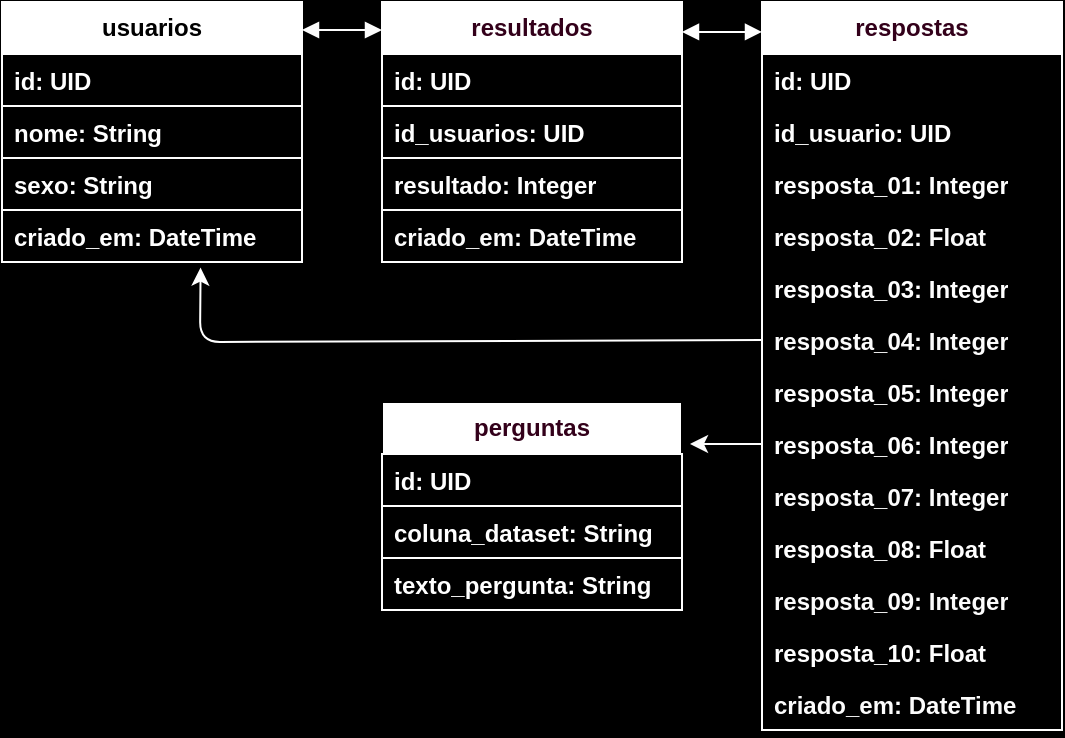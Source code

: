 <mxfile>
    <diagram id="KUBS3LpGTh-H3slircqg" name="Página-1">
        <mxGraphModel dx="833" dy="331" grid="1" gridSize="10" guides="1" tooltips="1" connect="1" arrows="1" fold="1" page="1" pageScale="1" pageWidth="827" pageHeight="1169" background="#000000" math="0" shadow="0">
            <root>
                <mxCell id="0"/>
                <mxCell id="1" parent="0"/>
                <mxCell id="9" value="usuarios" style="swimlane;fontStyle=1;childLayout=stackLayout;horizontal=1;startSize=26;horizontalStack=0;resizeParent=1;resizeParentMax=0;resizeLast=0;collapsible=1;marginBottom=0;whiteSpace=wrap;html=1;strokeColor=#FFFFFF;" parent="1" vertex="1">
                    <mxGeometry x="20" y="30" width="150" height="130" as="geometry"/>
                </mxCell>
                <mxCell id="10" value="id: UID" style="text;strokeColor=#FFFFFF;fillColor=none;align=left;verticalAlign=top;spacingLeft=4;spacingRight=4;overflow=hidden;rotatable=0;points=[[0,0.5],[1,0.5]];portConstraint=eastwest;whiteSpace=wrap;html=1;fontStyle=1;fontColor=#FFFFFF;" parent="9" vertex="1">
                    <mxGeometry y="26" width="150" height="26" as="geometry"/>
                </mxCell>
                <mxCell id="11" value="nome: String" style="text;strokeColor=#FCFCFC;fillColor=none;align=left;verticalAlign=top;spacingLeft=4;spacingRight=4;overflow=hidden;rotatable=0;points=[[0,0.5],[1,0.5]];portConstraint=eastwest;whiteSpace=wrap;html=1;fontStyle=1;fontColor=#FFFFFF;" parent="9" vertex="1">
                    <mxGeometry y="52" width="150" height="26" as="geometry"/>
                </mxCell>
                <mxCell id="12" value="sexo: String" style="text;strokeColor=none;fillColor=none;align=left;verticalAlign=top;spacingLeft=4;spacingRight=4;overflow=hidden;rotatable=0;points=[[0,0.5],[1,0.5]];portConstraint=eastwest;whiteSpace=wrap;html=1;fontStyle=1;fontColor=#FFFFFF;" parent="9" vertex="1">
                    <mxGeometry y="78" width="150" height="26" as="geometry"/>
                </mxCell>
                <mxCell id="14" value="criado_em: DateTime" style="text;strokeColor=#FFFFFF;fillColor=none;align=left;verticalAlign=top;spacingLeft=4;spacingRight=4;overflow=hidden;rotatable=0;points=[[0,0.5],[1,0.5]];portConstraint=eastwest;whiteSpace=wrap;html=1;fontStyle=1;fontColor=#FFFFFF;" parent="9" vertex="1">
                    <mxGeometry y="104" width="150" height="26" as="geometry"/>
                </mxCell>
                <mxCell id="15" value="&lt;font style=&quot;color: rgb(51, 0, 26);&quot;&gt;perguntas&lt;/font&gt;" style="swimlane;fontStyle=1;childLayout=stackLayout;horizontal=1;startSize=26;horizontalStack=0;resizeParent=1;resizeParentMax=0;resizeLast=0;collapsible=1;marginBottom=0;whiteSpace=wrap;html=1;fontColor=#FFFFFF;" parent="1" vertex="1">
                    <mxGeometry x="210" y="230" width="150" height="104" as="geometry"/>
                </mxCell>
                <mxCell id="16" value="id: UID" style="text;align=left;verticalAlign=top;spacingLeft=4;spacingRight=4;overflow=hidden;rotatable=0;points=[[0,0.5],[1,0.5]];portConstraint=eastwest;whiteSpace=wrap;html=1;fontStyle=1;fontColor=#FFFFFF;strokeColor=#FFFFFF;" parent="15" vertex="1">
                    <mxGeometry y="26" width="150" height="26" as="geometry"/>
                </mxCell>
                <mxCell id="18" value="coluna_dataset: String" style="text;align=left;verticalAlign=top;spacingLeft=4;spacingRight=4;overflow=hidden;rotatable=0;points=[[0,0.5],[1,0.5]];portConstraint=eastwest;whiteSpace=wrap;html=1;fontStyle=1;fontColor=#FFFFFF;strokeColor=#FFFFFF;" parent="15" vertex="1">
                    <mxGeometry y="52" width="150" height="26" as="geometry"/>
                </mxCell>
                <mxCell id="19" value="texto_pergunta: String" style="text;align=left;verticalAlign=top;spacingLeft=4;spacingRight=4;overflow=hidden;rotatable=0;points=[[0,0.5],[1,0.5]];portConstraint=eastwest;whiteSpace=wrap;html=1;fontStyle=1;fontColor=#FFFFFF;strokeColor=#FFFFFF;" parent="15" vertex="1">
                    <mxGeometry y="78" width="150" height="26" as="geometry"/>
                </mxCell>
                <mxCell id="32" value="&lt;font style=&quot;color: rgb(51, 0, 26);&quot;&gt;respostas&lt;/font&gt;" style="swimlane;fontStyle=1;childLayout=stackLayout;horizontal=1;startSize=26;horizontalStack=0;resizeParent=1;resizeParentMax=0;resizeLast=0;collapsible=1;marginBottom=0;whiteSpace=wrap;html=1;fontColor=#FFFFFF;strokeColor=#FFFFFF;" parent="1" vertex="1">
                    <mxGeometry x="400" y="30" width="150" height="364" as="geometry"/>
                </mxCell>
                <mxCell id="33" value="id: UID" style="text;align=left;verticalAlign=top;spacingLeft=4;spacingRight=4;overflow=hidden;rotatable=0;points=[[0,0.5],[1,0.5]];portConstraint=eastwest;whiteSpace=wrap;html=1;fontStyle=1;fontColor=#FFFFFF;" parent="32" vertex="1">
                    <mxGeometry y="26" width="150" height="26" as="geometry"/>
                </mxCell>
                <mxCell id="34" value="id_usuario: UID" style="text;align=left;verticalAlign=top;spacingLeft=4;spacingRight=4;overflow=hidden;rotatable=0;points=[[0,0.5],[1,0.5]];portConstraint=eastwest;whiteSpace=wrap;html=1;fontStyle=1;fontColor=#FFFFFF;" parent="32" vertex="1">
                    <mxGeometry y="52" width="150" height="26" as="geometry"/>
                </mxCell>
                <mxCell id="35" value="resposta_01: Integer" style="text;align=left;verticalAlign=top;spacingLeft=4;spacingRight=4;overflow=hidden;rotatable=0;points=[[0,0.5],[1,0.5]];portConstraint=eastwest;whiteSpace=wrap;html=1;fontStyle=1;fontColor=#FFFFFF;" parent="32" vertex="1">
                    <mxGeometry y="78" width="150" height="26" as="geometry"/>
                </mxCell>
                <mxCell id="36" value="&lt;span style=&quot;&quot;&gt;&lt;font style=&quot;color: rgb(252, 252, 252);&quot;&gt;resposta_02: Float&lt;/font&gt;&lt;/span&gt;" style="text;align=left;verticalAlign=top;spacingLeft=4;spacingRight=4;overflow=hidden;rotatable=0;points=[[0,0.5],[1,0.5]];portConstraint=eastwest;whiteSpace=wrap;html=1;fontStyle=1;fontColor=#FFFFFF;" parent="32" vertex="1">
                    <mxGeometry y="104" width="150" height="26" as="geometry"/>
                </mxCell>
                <mxCell id="37" value="&lt;span style=&quot;&quot;&gt;&lt;font style=&quot;color: rgb(255, 255, 255);&quot;&gt;resposta_03: Integer&lt;/font&gt;&lt;/span&gt;" style="text;align=left;verticalAlign=top;spacingLeft=4;spacingRight=4;overflow=hidden;rotatable=0;points=[[0,0.5],[1,0.5]];portConstraint=eastwest;whiteSpace=wrap;html=1;fontStyle=1;fontColor=#FFFFFF;" parent="32" vertex="1">
                    <mxGeometry y="130" width="150" height="26" as="geometry"/>
                </mxCell>
                <mxCell id="38" value="&lt;span style=&quot;&quot;&gt;&lt;font style=&quot;color: rgb(252, 252, 252);&quot;&gt;resposta_04: Integer&lt;/font&gt;&lt;/span&gt;" style="text;align=left;verticalAlign=top;spacingLeft=4;spacingRight=4;overflow=hidden;rotatable=0;points=[[0,0.5],[1,0.5]];portConstraint=eastwest;whiteSpace=wrap;html=1;fontStyle=1;fontColor=#FFFFFF;" parent="32" vertex="1">
                    <mxGeometry y="156" width="150" height="26" as="geometry"/>
                </mxCell>
                <mxCell id="39" value="&lt;span style=&quot;&quot;&gt;&lt;font style=&quot;color: rgb(255, 255, 255);&quot;&gt;resposta_05: Integer&lt;/font&gt;&lt;/span&gt;" style="text;align=left;verticalAlign=top;spacingLeft=4;spacingRight=4;overflow=hidden;rotatable=0;points=[[0,0.5],[1,0.5]];portConstraint=eastwest;whiteSpace=wrap;html=1;fontStyle=1;fontColor=#FFFFFF;" parent="32" vertex="1">
                    <mxGeometry y="182" width="150" height="26" as="geometry"/>
                </mxCell>
                <mxCell id="40" value="&lt;span style=&quot;&quot;&gt;&lt;font style=&quot;color: rgb(255, 255, 255);&quot;&gt;resposta_06: Integer&lt;/font&gt;&lt;/span&gt;" style="text;align=left;verticalAlign=top;spacingLeft=4;spacingRight=4;overflow=hidden;rotatable=0;points=[[0,0.5],[1,0.5]];portConstraint=eastwest;whiteSpace=wrap;html=1;fontStyle=1;fontColor=#FFFFFF;" parent="32" vertex="1">
                    <mxGeometry y="208" width="150" height="26" as="geometry"/>
                </mxCell>
                <mxCell id="42" value="&lt;span style=&quot;&quot;&gt;&lt;font style=&quot;color: rgb(252, 252, 252);&quot;&gt;resposta_07: Integer&lt;/font&gt;&lt;/span&gt;" style="text;align=left;verticalAlign=top;spacingLeft=4;spacingRight=4;overflow=hidden;rotatable=0;points=[[0,0.5],[1,0.5]];portConstraint=eastwest;whiteSpace=wrap;html=1;fontStyle=1;fontColor=#FFFFFF;" parent="32" vertex="1">
                    <mxGeometry y="234" width="150" height="26" as="geometry"/>
                </mxCell>
                <mxCell id="43" value="&lt;span style=&quot;&quot;&gt;&lt;font style=&quot;color: rgb(255, 255, 255);&quot;&gt;resposta_08: Float&lt;/font&gt;&lt;/span&gt;" style="text;align=left;verticalAlign=top;spacingLeft=4;spacingRight=4;overflow=hidden;rotatable=0;points=[[0,0.5],[1,0.5]];portConstraint=eastwest;whiteSpace=wrap;html=1;fontStyle=1;fontColor=#FFFFFF;" parent="32" vertex="1">
                    <mxGeometry y="260" width="150" height="26" as="geometry"/>
                </mxCell>
                <mxCell id="44" value="&lt;span style=&quot;&quot;&gt;&lt;font style=&quot;color: rgb(252, 252, 252);&quot;&gt;resposta_09: Integer&lt;/font&gt;&lt;/span&gt;" style="text;align=left;verticalAlign=top;spacingLeft=4;spacingRight=4;overflow=hidden;rotatable=0;points=[[0,0.5],[1,0.5]];portConstraint=eastwest;whiteSpace=wrap;html=1;fontStyle=1;fontColor=#FFFFFF;" parent="32" vertex="1">
                    <mxGeometry y="286" width="150" height="26" as="geometry"/>
                </mxCell>
                <mxCell id="45" value="&lt;span style=&quot;&quot;&gt;&lt;font style=&quot;color: rgb(255, 255, 255);&quot;&gt;resposta_10: Float&lt;/font&gt;&lt;/span&gt;" style="text;align=left;verticalAlign=top;spacingLeft=4;spacingRight=4;overflow=hidden;rotatable=0;points=[[0,0.5],[1,0.5]];portConstraint=eastwest;whiteSpace=wrap;html=1;fontStyle=1;fontColor=#FFFFFF;" parent="32" vertex="1">
                    <mxGeometry y="312" width="150" height="26" as="geometry"/>
                </mxCell>
                <mxCell id="60" value="&lt;span style=&quot;&quot;&gt;&lt;font style=&quot;color: rgb(252, 252, 252);&quot;&gt;criado_em: DateTime&lt;/font&gt;&lt;/span&gt;" style="text;align=left;verticalAlign=top;spacingLeft=4;spacingRight=4;overflow=hidden;rotatable=0;points=[[0,0.5],[1,0.5]];portConstraint=eastwest;whiteSpace=wrap;html=1;fontStyle=1;fontColor=#FFFFFF;" parent="32" vertex="1">
                    <mxGeometry y="338" width="150" height="26" as="geometry"/>
                </mxCell>
                <mxCell id="46" value="&lt;font style=&quot;color: rgb(51, 0, 26);&quot;&gt;resultados&lt;/font&gt;" style="swimlane;fontStyle=1;childLayout=stackLayout;horizontal=1;startSize=26;horizontalStack=0;resizeParent=1;resizeParentMax=0;resizeLast=0;collapsible=1;marginBottom=0;whiteSpace=wrap;html=1;strokeColor=#FFFFFF;" parent="1" vertex="1">
                    <mxGeometry x="210" y="30" width="150" height="130" as="geometry"/>
                </mxCell>
                <mxCell id="47" value="id: UID" style="text;align=left;verticalAlign=top;spacingLeft=4;spacingRight=4;overflow=hidden;rotatable=0;points=[[0,0.5],[1,0.5]];portConstraint=eastwest;whiteSpace=wrap;html=1;fontStyle=1;fontColor=#FFFFFF;" parent="46" vertex="1">
                    <mxGeometry y="26" width="150" height="26" as="geometry"/>
                </mxCell>
                <mxCell id="48" value="id_usuarios: UID" style="text;align=left;verticalAlign=top;spacingLeft=4;spacingRight=4;overflow=hidden;rotatable=0;points=[[0,0.5],[1,0.5]];portConstraint=eastwest;whiteSpace=wrap;html=1;fontStyle=1;fontColor=#FFFFFF;strokeColor=#FFFFFF;" parent="46" vertex="1">
                    <mxGeometry y="52" width="150" height="26" as="geometry"/>
                </mxCell>
                <mxCell id="49" value="resultado: Integer" style="text;align=left;verticalAlign=top;spacingLeft=4;spacingRight=4;overflow=hidden;rotatable=0;points=[[0,0.5],[1,0.5]];portConstraint=eastwest;whiteSpace=wrap;html=1;fontStyle=1;fontColor=#FFFFFF;strokeColor=#FCFCFC;" parent="46" vertex="1">
                    <mxGeometry y="78" width="150" height="26" as="geometry"/>
                </mxCell>
                <mxCell id="59" value="&lt;span style=&quot;&quot;&gt;&lt;font style=&quot;color: rgb(252, 252, 252);&quot;&gt;criado_em: DateTime&lt;/font&gt;&lt;/span&gt;" style="text;align=left;verticalAlign=top;spacingLeft=4;spacingRight=4;overflow=hidden;rotatable=0;points=[[0,0.5],[1,0.5]];portConstraint=eastwest;whiteSpace=wrap;html=1;fontStyle=1;fontColor=#FFFFFF;" parent="46" vertex="1">
                    <mxGeometry y="104" width="150" height="26" as="geometry"/>
                </mxCell>
                <mxCell id="53" value="" style="endArrow=block;startArrow=block;endFill=1;startFill=1;html=1;exitX=1;exitY=0.5;exitDx=0;exitDy=0;entryX=0;entryY=0.5;entryDx=0;entryDy=0;fontStyle=1;fontColor=#FFFFFF;strokeColor=#FCFCFC;" parent="1" edge="1">
                    <mxGeometry width="160" relative="1" as="geometry">
                        <mxPoint x="170" y="44" as="sourcePoint"/>
                        <mxPoint x="210" y="44" as="targetPoint"/>
                        <Array as="points"/>
                    </mxGeometry>
                </mxCell>
                <mxCell id="50" style="edgeStyle=none;html=1;exitX=0;exitY=0.5;exitDx=0;exitDy=0;entryX=0.662;entryY=1.108;entryDx=0;entryDy=0;entryPerimeter=0;fontStyle=1;fontColor=#FFFFFF;strokeColor=#FFFFFF;" parent="1" source="38" target="14" edge="1">
                    <mxGeometry relative="1" as="geometry">
                        <Array as="points">
                            <mxPoint x="119" y="200"/>
                        </Array>
                    </mxGeometry>
                </mxCell>
                <mxCell id="57" value="" style="endArrow=block;startArrow=block;endFill=1;startFill=1;html=1;exitX=0;exitY=0.059;exitDx=0;exitDy=0;exitPerimeter=0;entryX=1;entryY=0.192;entryDx=0;entryDy=0;entryPerimeter=0;fontStyle=1;fontColor=#FFFFFF;strokeColor=#FFFFFF;" parent="1" edge="1">
                    <mxGeometry width="160" relative="1" as="geometry">
                        <mxPoint x="400" y="44.942" as="sourcePoint"/>
                        <mxPoint x="360" y="44.968" as="targetPoint"/>
                        <Array as="points"/>
                    </mxGeometry>
                </mxCell>
                <mxCell id="58" style="edgeStyle=none;html=1;exitX=0;exitY=0.5;exitDx=0;exitDy=0;fontStyle=1;fontColor=#FFFFFF;strokeColor=#FCFCFC;" parent="1" source="40" edge="1">
                    <mxGeometry relative="1" as="geometry">
                        <mxPoint x="364" y="251" as="targetPoint"/>
                    </mxGeometry>
                </mxCell>
            </root>
        </mxGraphModel>
    </diagram>
</mxfile>